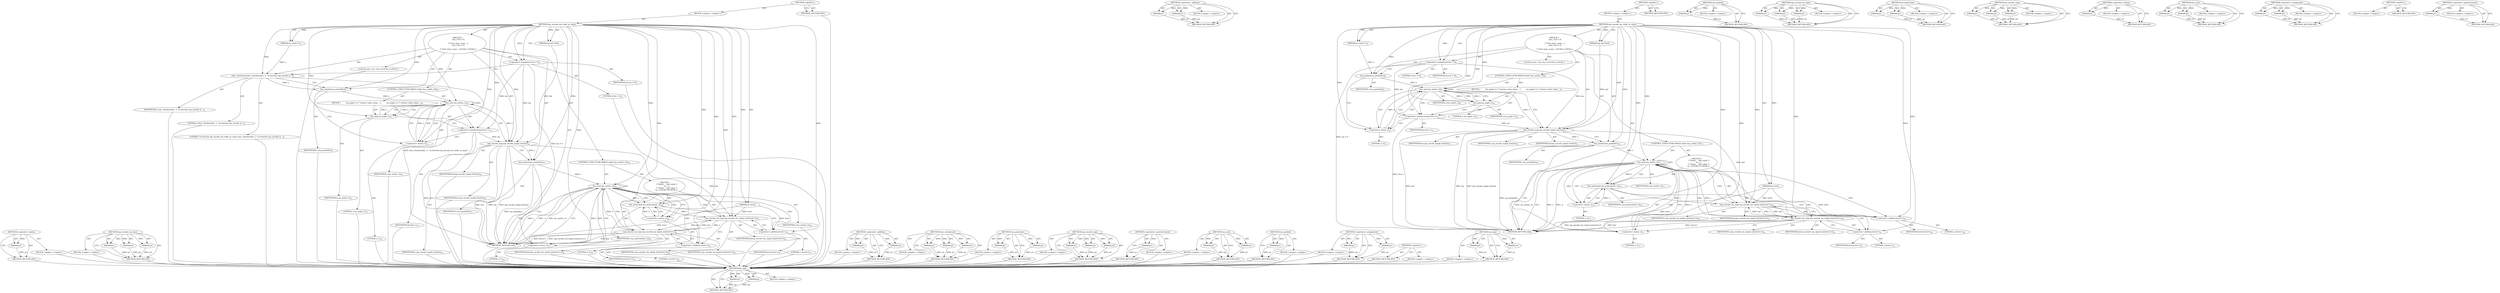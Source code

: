 digraph "lua_pop" {
vulnerable_99 [label=<(METHOD,lua_pop)>];
vulnerable_100 [label=<(PARAM,p1)>];
vulnerable_101 [label=<(PARAM,p2)>];
vulnerable_102 [label=<(BLOCK,&lt;empty&gt;,&lt;empty&gt;)>];
vulnerable_103 [label=<(METHOD_RETURN,ANY)>];
vulnerable_125 [label=<(METHOD,&lt;operator&gt;.addition)>];
vulnerable_126 [label=<(PARAM,p1)>];
vulnerable_127 [label=<(PARAM,p2)>];
vulnerable_128 [label=<(BLOCK,&lt;empty&gt;,&lt;empty&gt;)>];
vulnerable_129 [label=<(METHOD_RETURN,ANY)>];
vulnerable_6 [label=<(METHOD,&lt;global&gt;)<SUB>1</SUB>>];
vulnerable_7 [label=<(BLOCK,&lt;empty&gt;,&lt;empty&gt;)<SUB>1</SUB>>];
vulnerable_8 [label=<(METHOD,mp_encode_lua_table_as_map)<SUB>1</SUB>>];
vulnerable_9 [label=<(PARAM,lua_State *L)<SUB>1</SUB>>];
vulnerable_10 [label=<(PARAM,mp_buf *buf)<SUB>1</SUB>>];
vulnerable_11 [label=<(PARAM,int level)<SUB>1</SUB>>];
vulnerable_12 [label="<(BLOCK,{
    size_t len = 0;

    /* First step: count...,{
    size_t len = 0;

    /* First step: count...)<SUB>1</SUB>>"];
vulnerable_13 [label="<(LOCAL,size_t len: size_t)<SUB>2</SUB>>"];
vulnerable_14 [label=<(&lt;operator&gt;.assignment,len = 0)<SUB>2</SUB>>];
vulnerable_15 [label=<(IDENTIFIER,len,len = 0)<SUB>2</SUB>>];
vulnerable_16 [label=<(LITERAL,0,len = 0)<SUB>2</SUB>>];
vulnerable_17 [label=<(lua_pushnil,lua_pushnil(L))<SUB>8</SUB>>];
vulnerable_18 [label=<(IDENTIFIER,L,lua_pushnil(L))<SUB>8</SUB>>];
vulnerable_19 [label=<(CONTROL_STRUCTURE,WHILE,while (lua_next(L,-2)))<SUB>9</SUB>>];
vulnerable_20 [label=<(lua_next,lua_next(L,-2))<SUB>9</SUB>>];
vulnerable_21 [label=<(IDENTIFIER,L,lua_next(L,-2))<SUB>9</SUB>>];
vulnerable_22 [label=<(&lt;operator&gt;.minus,-2)<SUB>9</SUB>>];
vulnerable_23 [label=<(LITERAL,2,-2)<SUB>9</SUB>>];
vulnerable_24 [label=<(BLOCK,{
         lua_pop(L,1); /* remove value, keep ...,{
         lua_pop(L,1); /* remove value, keep ...)<SUB>9</SUB>>];
vulnerable_25 [label=<(lua_pop,lua_pop(L,1))<SUB>10</SUB>>];
vulnerable_26 [label=<(IDENTIFIER,L,lua_pop(L,1))<SUB>10</SUB>>];
vulnerable_27 [label=<(LITERAL,1,lua_pop(L,1))<SUB>10</SUB>>];
vulnerable_28 [label=<(&lt;operator&gt;.postIncrement,len++)<SUB>11</SUB>>];
vulnerable_29 [label=<(IDENTIFIER,len,len++)<SUB>11</SUB>>];
vulnerable_30 [label=<(mp_encode_map,mp_encode_map(L,buf,len))<SUB>15</SUB>>];
vulnerable_31 [label=<(IDENTIFIER,L,mp_encode_map(L,buf,len))<SUB>15</SUB>>];
vulnerable_32 [label=<(IDENTIFIER,buf,mp_encode_map(L,buf,len))<SUB>15</SUB>>];
vulnerable_33 [label=<(IDENTIFIER,len,mp_encode_map(L,buf,len))<SUB>15</SUB>>];
vulnerable_34 [label=<(lua_pushnil,lua_pushnil(L))<SUB>16</SUB>>];
vulnerable_35 [label=<(IDENTIFIER,L,lua_pushnil(L))<SUB>16</SUB>>];
vulnerable_36 [label=<(CONTROL_STRUCTURE,WHILE,while (lua_next(L,-2)))<SUB>17</SUB>>];
vulnerable_37 [label=<(lua_next,lua_next(L,-2))<SUB>17</SUB>>];
vulnerable_38 [label=<(IDENTIFIER,L,lua_next(L,-2))<SUB>17</SUB>>];
vulnerable_39 [label=<(&lt;operator&gt;.minus,-2)<SUB>17</SUB>>];
vulnerable_40 [label=<(LITERAL,2,-2)<SUB>17</SUB>>];
vulnerable_41 [label="<(BLOCK,{
        /* Stack: ... key value */
        lu...,{
        /* Stack: ... key value */
        lu...)<SUB>17</SUB>>"];
vulnerable_42 [label=<(lua_pushvalue,lua_pushvalue(L,-2))<SUB>19</SUB>>];
vulnerable_43 [label=<(IDENTIFIER,L,lua_pushvalue(L,-2))<SUB>19</SUB>>];
vulnerable_44 [label=<(&lt;operator&gt;.minus,-2)<SUB>19</SUB>>];
vulnerable_45 [label=<(LITERAL,2,-2)<SUB>19</SUB>>];
vulnerable_46 [label=<(mp_encode_lua_type,mp_encode_lua_type(L,buf,level+1))<SUB>20</SUB>>];
vulnerable_47 [label=<(IDENTIFIER,L,mp_encode_lua_type(L,buf,level+1))<SUB>20</SUB>>];
vulnerable_48 [label=<(IDENTIFIER,buf,mp_encode_lua_type(L,buf,level+1))<SUB>20</SUB>>];
vulnerable_49 [label=<(&lt;operator&gt;.addition,level+1)<SUB>20</SUB>>];
vulnerable_50 [label=<(IDENTIFIER,level,level+1)<SUB>20</SUB>>];
vulnerable_51 [label=<(LITERAL,1,level+1)<SUB>20</SUB>>];
vulnerable_52 [label=<(mp_encode_lua_type,mp_encode_lua_type(L,buf,level+1))<SUB>21</SUB>>];
vulnerable_53 [label=<(IDENTIFIER,L,mp_encode_lua_type(L,buf,level+1))<SUB>21</SUB>>];
vulnerable_54 [label=<(IDENTIFIER,buf,mp_encode_lua_type(L,buf,level+1))<SUB>21</SUB>>];
vulnerable_55 [label=<(&lt;operator&gt;.addition,level+1)<SUB>21</SUB>>];
vulnerable_56 [label=<(IDENTIFIER,level,level+1)<SUB>21</SUB>>];
vulnerable_57 [label=<(LITERAL,1,level+1)<SUB>21</SUB>>];
vulnerable_58 [label=<(METHOD_RETURN,void)<SUB>1</SUB>>];
vulnerable_60 [label=<(METHOD_RETURN,ANY)<SUB>1</SUB>>];
vulnerable_86 [label=<(METHOD,lua_pushnil)>];
vulnerable_87 [label=<(PARAM,p1)>];
vulnerable_88 [label=<(BLOCK,&lt;empty&gt;,&lt;empty&gt;)>];
vulnerable_89 [label=<(METHOD_RETURN,ANY)>];
vulnerable_119 [label=<(METHOD,mp_encode_lua_type)>];
vulnerable_120 [label=<(PARAM,p1)>];
vulnerable_121 [label=<(PARAM,p2)>];
vulnerable_122 [label=<(PARAM,p3)>];
vulnerable_123 [label=<(BLOCK,&lt;empty&gt;,&lt;empty&gt;)>];
vulnerable_124 [label=<(METHOD_RETURN,ANY)>];
vulnerable_114 [label=<(METHOD,lua_pushvalue)>];
vulnerable_115 [label=<(PARAM,p1)>];
vulnerable_116 [label=<(PARAM,p2)>];
vulnerable_117 [label=<(BLOCK,&lt;empty&gt;,&lt;empty&gt;)>];
vulnerable_118 [label=<(METHOD_RETURN,ANY)>];
vulnerable_108 [label=<(METHOD,mp_encode_map)>];
vulnerable_109 [label=<(PARAM,p1)>];
vulnerable_110 [label=<(PARAM,p2)>];
vulnerable_111 [label=<(PARAM,p3)>];
vulnerable_112 [label=<(BLOCK,&lt;empty&gt;,&lt;empty&gt;)>];
vulnerable_113 [label=<(METHOD_RETURN,ANY)>];
vulnerable_95 [label=<(METHOD,&lt;operator&gt;.minus)>];
vulnerable_96 [label=<(PARAM,p1)>];
vulnerable_97 [label=<(BLOCK,&lt;empty&gt;,&lt;empty&gt;)>];
vulnerable_98 [label=<(METHOD_RETURN,ANY)>];
vulnerable_90 [label=<(METHOD,lua_next)>];
vulnerable_91 [label=<(PARAM,p1)>];
vulnerable_92 [label=<(PARAM,p2)>];
vulnerable_93 [label=<(BLOCK,&lt;empty&gt;,&lt;empty&gt;)>];
vulnerable_94 [label=<(METHOD_RETURN,ANY)>];
vulnerable_81 [label=<(METHOD,&lt;operator&gt;.assignment)>];
vulnerable_82 [label=<(PARAM,p1)>];
vulnerable_83 [label=<(PARAM,p2)>];
vulnerable_84 [label=<(BLOCK,&lt;empty&gt;,&lt;empty&gt;)>];
vulnerable_85 [label=<(METHOD_RETURN,ANY)>];
vulnerable_75 [label=<(METHOD,&lt;global&gt;)<SUB>1</SUB>>];
vulnerable_76 [label=<(BLOCK,&lt;empty&gt;,&lt;empty&gt;)>];
vulnerable_77 [label=<(METHOD_RETURN,ANY)>];
vulnerable_104 [label=<(METHOD,&lt;operator&gt;.postIncrement)>];
vulnerable_105 [label=<(PARAM,p1)>];
vulnerable_106 [label=<(BLOCK,&lt;empty&gt;,&lt;empty&gt;)>];
vulnerable_107 [label=<(METHOD_RETURN,ANY)>];
fixed_107 [label=<(METHOD,&lt;operator&gt;.minus)>];
fixed_108 [label=<(PARAM,p1)>];
fixed_109 [label=<(BLOCK,&lt;empty&gt;,&lt;empty&gt;)>];
fixed_110 [label=<(METHOD_RETURN,ANY)>];
fixed_131 [label=<(METHOD,mp_encode_lua_type)>];
fixed_132 [label=<(PARAM,p1)>];
fixed_133 [label=<(PARAM,p2)>];
fixed_134 [label=<(PARAM,p3)>];
fixed_135 [label=<(BLOCK,&lt;empty&gt;,&lt;empty&gt;)>];
fixed_136 [label=<(METHOD_RETURN,ANY)>];
fixed_6 [label=<(METHOD,&lt;global&gt;)<SUB>1</SUB>>];
fixed_7 [label=<(BLOCK,&lt;empty&gt;,&lt;empty&gt;)<SUB>1</SUB>>];
fixed_8 [label=<(METHOD,mp_encode_lua_table_as_map)<SUB>1</SUB>>];
fixed_9 [label=<(PARAM,lua_State *L)<SUB>1</SUB>>];
fixed_10 [label=<(PARAM,mp_buf *buf)<SUB>1</SUB>>];
fixed_11 [label=<(PARAM,int level)<SUB>1</SUB>>];
fixed_12 [label="<(BLOCK,{
    size_t len = 0;

    /* First step: count...,{
    size_t len = 0;

    /* First step: count...)<SUB>1</SUB>>"];
fixed_13 [label="<(LOCAL,size_t len: size_t)<SUB>2</SUB>>"];
fixed_14 [label=<(&lt;operator&gt;.assignment,len = 0)<SUB>2</SUB>>];
fixed_15 [label=<(IDENTIFIER,len,len = 0)<SUB>2</SUB>>];
fixed_16 [label=<(LITERAL,0,len = 0)<SUB>2</SUB>>];
fixed_17 [label=<(luaL_checkstack,luaL_checkstack(L, 3, &quot;in function mp_encode_lu...)<SUB>8</SUB>>];
fixed_18 [label=<(IDENTIFIER,L,luaL_checkstack(L, 3, &quot;in function mp_encode_lu...)<SUB>8</SUB>>];
fixed_19 [label=<(LITERAL,3,luaL_checkstack(L, 3, &quot;in function mp_encode_lu...)<SUB>8</SUB>>];
fixed_20 [label=<(LITERAL,&quot;in function mp_encode_lua_table_as_map&quot;,luaL_checkstack(L, 3, &quot;in function mp_encode_lu...)<SUB>8</SUB>>];
fixed_21 [label=<(lua_pushnil,lua_pushnil(L))<SUB>9</SUB>>];
fixed_22 [label=<(IDENTIFIER,L,lua_pushnil(L))<SUB>9</SUB>>];
fixed_23 [label=<(CONTROL_STRUCTURE,WHILE,while (lua_next(L,-2)))<SUB>10</SUB>>];
fixed_24 [label=<(lua_next,lua_next(L,-2))<SUB>10</SUB>>];
fixed_25 [label=<(IDENTIFIER,L,lua_next(L,-2))<SUB>10</SUB>>];
fixed_26 [label=<(&lt;operator&gt;.minus,-2)<SUB>10</SUB>>];
fixed_27 [label=<(LITERAL,2,-2)<SUB>10</SUB>>];
fixed_28 [label=<(BLOCK,{
         lua_pop(L,1); /* remove value, keep ...,{
         lua_pop(L,1); /* remove value, keep ...)<SUB>10</SUB>>];
fixed_29 [label=<(lua_pop,lua_pop(L,1))<SUB>11</SUB>>];
fixed_30 [label=<(IDENTIFIER,L,lua_pop(L,1))<SUB>11</SUB>>];
fixed_31 [label=<(LITERAL,1,lua_pop(L,1))<SUB>11</SUB>>];
fixed_32 [label=<(&lt;operator&gt;.postIncrement,len++)<SUB>12</SUB>>];
fixed_33 [label=<(IDENTIFIER,len,len++)<SUB>12</SUB>>];
fixed_34 [label=<(mp_encode_map,mp_encode_map(L,buf,len))<SUB>16</SUB>>];
fixed_35 [label=<(IDENTIFIER,L,mp_encode_map(L,buf,len))<SUB>16</SUB>>];
fixed_36 [label=<(IDENTIFIER,buf,mp_encode_map(L,buf,len))<SUB>16</SUB>>];
fixed_37 [label=<(IDENTIFIER,len,mp_encode_map(L,buf,len))<SUB>16</SUB>>];
fixed_38 [label=<(lua_pushnil,lua_pushnil(L))<SUB>17</SUB>>];
fixed_39 [label=<(IDENTIFIER,L,lua_pushnil(L))<SUB>17</SUB>>];
fixed_40 [label=<(CONTROL_STRUCTURE,WHILE,while (lua_next(L,-2)))<SUB>18</SUB>>];
fixed_41 [label=<(lua_next,lua_next(L,-2))<SUB>18</SUB>>];
fixed_42 [label=<(IDENTIFIER,L,lua_next(L,-2))<SUB>18</SUB>>];
fixed_43 [label=<(&lt;operator&gt;.minus,-2)<SUB>18</SUB>>];
fixed_44 [label=<(LITERAL,2,-2)<SUB>18</SUB>>];
fixed_45 [label="<(BLOCK,{
        /* Stack: ... key value */
        lu...,{
        /* Stack: ... key value */
        lu...)<SUB>18</SUB>>"];
fixed_46 [label=<(lua_pushvalue,lua_pushvalue(L,-2))<SUB>20</SUB>>];
fixed_47 [label=<(IDENTIFIER,L,lua_pushvalue(L,-2))<SUB>20</SUB>>];
fixed_48 [label=<(&lt;operator&gt;.minus,-2)<SUB>20</SUB>>];
fixed_49 [label=<(LITERAL,2,-2)<SUB>20</SUB>>];
fixed_50 [label=<(mp_encode_lua_type,mp_encode_lua_type(L,buf,level+1))<SUB>21</SUB>>];
fixed_51 [label=<(IDENTIFIER,L,mp_encode_lua_type(L,buf,level+1))<SUB>21</SUB>>];
fixed_52 [label=<(IDENTIFIER,buf,mp_encode_lua_type(L,buf,level+1))<SUB>21</SUB>>];
fixed_53 [label=<(&lt;operator&gt;.addition,level+1)<SUB>21</SUB>>];
fixed_54 [label=<(IDENTIFIER,level,level+1)<SUB>21</SUB>>];
fixed_55 [label=<(LITERAL,1,level+1)<SUB>21</SUB>>];
fixed_56 [label=<(mp_encode_lua_type,mp_encode_lua_type(L,buf,level+1))<SUB>22</SUB>>];
fixed_57 [label=<(IDENTIFIER,L,mp_encode_lua_type(L,buf,level+1))<SUB>22</SUB>>];
fixed_58 [label=<(IDENTIFIER,buf,mp_encode_lua_type(L,buf,level+1))<SUB>22</SUB>>];
fixed_59 [label=<(&lt;operator&gt;.addition,level+1)<SUB>22</SUB>>];
fixed_60 [label=<(IDENTIFIER,level,level+1)<SUB>22</SUB>>];
fixed_61 [label=<(LITERAL,1,level+1)<SUB>22</SUB>>];
fixed_62 [label=<(METHOD_RETURN,void)<SUB>1</SUB>>];
fixed_64 [label=<(METHOD_RETURN,ANY)<SUB>1</SUB>>];
fixed_137 [label=<(METHOD,&lt;operator&gt;.addition)>];
fixed_138 [label=<(PARAM,p1)>];
fixed_139 [label=<(PARAM,p2)>];
fixed_140 [label=<(BLOCK,&lt;empty&gt;,&lt;empty&gt;)>];
fixed_141 [label=<(METHOD_RETURN,ANY)>];
fixed_92 [label=<(METHOD,luaL_checkstack)>];
fixed_93 [label=<(PARAM,p1)>];
fixed_94 [label=<(PARAM,p2)>];
fixed_95 [label=<(PARAM,p3)>];
fixed_96 [label=<(BLOCK,&lt;empty&gt;,&lt;empty&gt;)>];
fixed_97 [label=<(METHOD_RETURN,ANY)>];
fixed_126 [label=<(METHOD,lua_pushvalue)>];
fixed_127 [label=<(PARAM,p1)>];
fixed_128 [label=<(PARAM,p2)>];
fixed_129 [label=<(BLOCK,&lt;empty&gt;,&lt;empty&gt;)>];
fixed_130 [label=<(METHOD_RETURN,ANY)>];
fixed_120 [label=<(METHOD,mp_encode_map)>];
fixed_121 [label=<(PARAM,p1)>];
fixed_122 [label=<(PARAM,p2)>];
fixed_123 [label=<(PARAM,p3)>];
fixed_124 [label=<(BLOCK,&lt;empty&gt;,&lt;empty&gt;)>];
fixed_125 [label=<(METHOD_RETURN,ANY)>];
fixed_116 [label=<(METHOD,&lt;operator&gt;.postIncrement)>];
fixed_117 [label=<(PARAM,p1)>];
fixed_118 [label=<(BLOCK,&lt;empty&gt;,&lt;empty&gt;)>];
fixed_119 [label=<(METHOD_RETURN,ANY)>];
fixed_102 [label=<(METHOD,lua_next)>];
fixed_103 [label=<(PARAM,p1)>];
fixed_104 [label=<(PARAM,p2)>];
fixed_105 [label=<(BLOCK,&lt;empty&gt;,&lt;empty&gt;)>];
fixed_106 [label=<(METHOD_RETURN,ANY)>];
fixed_98 [label=<(METHOD,lua_pushnil)>];
fixed_99 [label=<(PARAM,p1)>];
fixed_100 [label=<(BLOCK,&lt;empty&gt;,&lt;empty&gt;)>];
fixed_101 [label=<(METHOD_RETURN,ANY)>];
fixed_87 [label=<(METHOD,&lt;operator&gt;.assignment)>];
fixed_88 [label=<(PARAM,p1)>];
fixed_89 [label=<(PARAM,p2)>];
fixed_90 [label=<(BLOCK,&lt;empty&gt;,&lt;empty&gt;)>];
fixed_91 [label=<(METHOD_RETURN,ANY)>];
fixed_81 [label=<(METHOD,&lt;global&gt;)<SUB>1</SUB>>];
fixed_82 [label=<(BLOCK,&lt;empty&gt;,&lt;empty&gt;)>];
fixed_83 [label=<(METHOD_RETURN,ANY)>];
fixed_111 [label=<(METHOD,lua_pop)>];
fixed_112 [label=<(PARAM,p1)>];
fixed_113 [label=<(PARAM,p2)>];
fixed_114 [label=<(BLOCK,&lt;empty&gt;,&lt;empty&gt;)>];
fixed_115 [label=<(METHOD_RETURN,ANY)>];
vulnerable_99 -> vulnerable_100  [key=0, label="AST: "];
vulnerable_99 -> vulnerable_100  [key=1, label="DDG: "];
vulnerable_99 -> vulnerable_102  [key=0, label="AST: "];
vulnerable_99 -> vulnerable_101  [key=0, label="AST: "];
vulnerable_99 -> vulnerable_101  [key=1, label="DDG: "];
vulnerable_99 -> vulnerable_103  [key=0, label="AST: "];
vulnerable_99 -> vulnerable_103  [key=1, label="CFG: "];
vulnerable_100 -> vulnerable_103  [key=0, label="DDG: p1"];
vulnerable_101 -> vulnerable_103  [key=0, label="DDG: p2"];
vulnerable_125 -> vulnerable_126  [key=0, label="AST: "];
vulnerable_125 -> vulnerable_126  [key=1, label="DDG: "];
vulnerable_125 -> vulnerable_128  [key=0, label="AST: "];
vulnerable_125 -> vulnerable_127  [key=0, label="AST: "];
vulnerable_125 -> vulnerable_127  [key=1, label="DDG: "];
vulnerable_125 -> vulnerable_129  [key=0, label="AST: "];
vulnerable_125 -> vulnerable_129  [key=1, label="CFG: "];
vulnerable_126 -> vulnerable_129  [key=0, label="DDG: p1"];
vulnerable_127 -> vulnerable_129  [key=0, label="DDG: p2"];
vulnerable_6 -> vulnerable_7  [key=0, label="AST: "];
vulnerable_6 -> vulnerable_60  [key=0, label="AST: "];
vulnerable_6 -> vulnerable_60  [key=1, label="CFG: "];
vulnerable_7 -> vulnerable_8  [key=0, label="AST: "];
vulnerable_8 -> vulnerable_9  [key=0, label="AST: "];
vulnerable_8 -> vulnerable_9  [key=1, label="DDG: "];
vulnerable_8 -> vulnerable_10  [key=0, label="AST: "];
vulnerable_8 -> vulnerable_10  [key=1, label="DDG: "];
vulnerable_8 -> vulnerable_11  [key=0, label="AST: "];
vulnerable_8 -> vulnerable_11  [key=1, label="DDG: "];
vulnerable_8 -> vulnerable_12  [key=0, label="AST: "];
vulnerable_8 -> vulnerable_58  [key=0, label="AST: "];
vulnerable_8 -> vulnerable_14  [key=0, label="CFG: "];
vulnerable_8 -> vulnerable_14  [key=1, label="DDG: "];
vulnerable_8 -> vulnerable_17  [key=0, label="DDG: "];
vulnerable_8 -> vulnerable_30  [key=0, label="DDG: "];
vulnerable_8 -> vulnerable_34  [key=0, label="DDG: "];
vulnerable_8 -> vulnerable_20  [key=0, label="DDG: "];
vulnerable_8 -> vulnerable_37  [key=0, label="DDG: "];
vulnerable_8 -> vulnerable_22  [key=0, label="DDG: "];
vulnerable_8 -> vulnerable_25  [key=0, label="DDG: "];
vulnerable_8 -> vulnerable_28  [key=0, label="DDG: "];
vulnerable_8 -> vulnerable_39  [key=0, label="DDG: "];
vulnerable_8 -> vulnerable_42  [key=0, label="DDG: "];
vulnerable_8 -> vulnerable_46  [key=0, label="DDG: "];
vulnerable_8 -> vulnerable_52  [key=0, label="DDG: "];
vulnerable_8 -> vulnerable_44  [key=0, label="DDG: "];
vulnerable_8 -> vulnerable_49  [key=0, label="DDG: "];
vulnerable_8 -> vulnerable_55  [key=0, label="DDG: "];
vulnerable_9 -> vulnerable_17  [key=0, label="DDG: L"];
vulnerable_10 -> vulnerable_30  [key=0, label="DDG: buf"];
vulnerable_11 -> vulnerable_58  [key=0, label="DDG: level"];
vulnerable_11 -> vulnerable_46  [key=0, label="DDG: level"];
vulnerable_11 -> vulnerable_49  [key=0, label="DDG: level"];
vulnerable_12 -> vulnerable_13  [key=0, label="AST: "];
vulnerable_12 -> vulnerable_14  [key=0, label="AST: "];
vulnerable_12 -> vulnerable_17  [key=0, label="AST: "];
vulnerable_12 -> vulnerable_19  [key=0, label="AST: "];
vulnerable_12 -> vulnerable_30  [key=0, label="AST: "];
vulnerable_12 -> vulnerable_34  [key=0, label="AST: "];
vulnerable_12 -> vulnerable_36  [key=0, label="AST: "];
vulnerable_14 -> vulnerable_15  [key=0, label="AST: "];
vulnerable_14 -> vulnerable_16  [key=0, label="AST: "];
vulnerable_14 -> vulnerable_17  [key=0, label="CFG: "];
vulnerable_14 -> vulnerable_58  [key=0, label="DDG: len = 0"];
vulnerable_14 -> vulnerable_30  [key=0, label="DDG: len"];
vulnerable_14 -> vulnerable_28  [key=0, label="DDG: len"];
vulnerable_17 -> vulnerable_18  [key=0, label="AST: "];
vulnerable_17 -> vulnerable_22  [key=0, label="CFG: "];
vulnerable_17 -> vulnerable_20  [key=0, label="DDG: L"];
vulnerable_19 -> vulnerable_20  [key=0, label="AST: "];
vulnerable_19 -> vulnerable_24  [key=0, label="AST: "];
vulnerable_20 -> vulnerable_21  [key=0, label="AST: "];
vulnerable_20 -> vulnerable_22  [key=0, label="AST: "];
vulnerable_20 -> vulnerable_22  [key=1, label="CDG: "];
vulnerable_20 -> vulnerable_25  [key=0, label="CFG: "];
vulnerable_20 -> vulnerable_25  [key=1, label="DDG: L"];
vulnerable_20 -> vulnerable_25  [key=2, label="CDG: "];
vulnerable_20 -> vulnerable_30  [key=0, label="CFG: "];
vulnerable_20 -> vulnerable_30  [key=1, label="DDG: L"];
vulnerable_20 -> vulnerable_28  [key=0, label="CDG: "];
vulnerable_20 -> vulnerable_20  [key=0, label="CDG: "];
vulnerable_22 -> vulnerable_23  [key=0, label="AST: "];
vulnerable_22 -> vulnerable_20  [key=0, label="CFG: "];
vulnerable_22 -> vulnerable_20  [key=1, label="DDG: 2"];
vulnerable_24 -> vulnerable_25  [key=0, label="AST: "];
vulnerable_24 -> vulnerable_28  [key=0, label="AST: "];
vulnerable_25 -> vulnerable_26  [key=0, label="AST: "];
vulnerable_25 -> vulnerable_27  [key=0, label="AST: "];
vulnerable_25 -> vulnerable_28  [key=0, label="CFG: "];
vulnerable_25 -> vulnerable_20  [key=0, label="DDG: L"];
vulnerable_28 -> vulnerable_29  [key=0, label="AST: "];
vulnerable_28 -> vulnerable_22  [key=0, label="CFG: "];
vulnerable_28 -> vulnerable_58  [key=0, label="DDG: len++"];
vulnerable_28 -> vulnerable_30  [key=0, label="DDG: len"];
vulnerable_30 -> vulnerable_31  [key=0, label="AST: "];
vulnerable_30 -> vulnerable_32  [key=0, label="AST: "];
vulnerable_30 -> vulnerable_33  [key=0, label="AST: "];
vulnerable_30 -> vulnerable_34  [key=0, label="CFG: "];
vulnerable_30 -> vulnerable_34  [key=1, label="DDG: L"];
vulnerable_30 -> vulnerable_58  [key=0, label="DDG: buf"];
vulnerable_30 -> vulnerable_58  [key=1, label="DDG: len"];
vulnerable_30 -> vulnerable_58  [key=2, label="DDG: mp_encode_map(L,buf,len)"];
vulnerable_30 -> vulnerable_46  [key=0, label="DDG: buf"];
vulnerable_34 -> vulnerable_35  [key=0, label="AST: "];
vulnerable_34 -> vulnerable_39  [key=0, label="CFG: "];
vulnerable_34 -> vulnerable_58  [key=0, label="DDG: lua_pushnil(L)"];
vulnerable_34 -> vulnerable_37  [key=0, label="DDG: L"];
vulnerable_36 -> vulnerable_37  [key=0, label="AST: "];
vulnerable_36 -> vulnerable_41  [key=0, label="AST: "];
vulnerable_37 -> vulnerable_38  [key=0, label="AST: "];
vulnerable_37 -> vulnerable_39  [key=0, label="AST: "];
vulnerable_37 -> vulnerable_39  [key=1, label="CDG: "];
vulnerable_37 -> vulnerable_58  [key=0, label="CFG: "];
vulnerable_37 -> vulnerable_58  [key=1, label="DDG: L"];
vulnerable_37 -> vulnerable_58  [key=2, label="DDG: -2"];
vulnerable_37 -> vulnerable_58  [key=3, label="DDG: lua_next(L,-2)"];
vulnerable_37 -> vulnerable_44  [key=0, label="CFG: "];
vulnerable_37 -> vulnerable_44  [key=1, label="CDG: "];
vulnerable_37 -> vulnerable_42  [key=0, label="DDG: L"];
vulnerable_37 -> vulnerable_42  [key=1, label="CDG: "];
vulnerable_37 -> vulnerable_49  [key=0, label="CDG: "];
vulnerable_37 -> vulnerable_52  [key=0, label="CDG: "];
vulnerable_37 -> vulnerable_37  [key=0, label="CDG: "];
vulnerable_37 -> vulnerable_46  [key=0, label="CDG: "];
vulnerable_37 -> vulnerable_55  [key=0, label="CDG: "];
vulnerable_39 -> vulnerable_40  [key=0, label="AST: "];
vulnerable_39 -> vulnerable_37  [key=0, label="CFG: "];
vulnerable_39 -> vulnerable_37  [key=1, label="DDG: 2"];
vulnerable_41 -> vulnerable_42  [key=0, label="AST: "];
vulnerable_41 -> vulnerable_46  [key=0, label="AST: "];
vulnerable_41 -> vulnerable_52  [key=0, label="AST: "];
vulnerable_42 -> vulnerable_43  [key=0, label="AST: "];
vulnerable_42 -> vulnerable_44  [key=0, label="AST: "];
vulnerable_42 -> vulnerable_49  [key=0, label="CFG: "];
vulnerable_42 -> vulnerable_46  [key=0, label="DDG: L"];
vulnerable_44 -> vulnerable_45  [key=0, label="AST: "];
vulnerable_44 -> vulnerable_42  [key=0, label="CFG: "];
vulnerable_44 -> vulnerable_42  [key=1, label="DDG: 2"];
vulnerable_46 -> vulnerable_47  [key=0, label="AST: "];
vulnerable_46 -> vulnerable_48  [key=0, label="AST: "];
vulnerable_46 -> vulnerable_49  [key=0, label="AST: "];
vulnerable_46 -> vulnerable_55  [key=0, label="CFG: "];
vulnerable_46 -> vulnerable_52  [key=0, label="DDG: L"];
vulnerable_46 -> vulnerable_52  [key=1, label="DDG: buf"];
vulnerable_49 -> vulnerable_50  [key=0, label="AST: "];
vulnerable_49 -> vulnerable_51  [key=0, label="AST: "];
vulnerable_49 -> vulnerable_46  [key=0, label="CFG: "];
vulnerable_52 -> vulnerable_53  [key=0, label="AST: "];
vulnerable_52 -> vulnerable_54  [key=0, label="AST: "];
vulnerable_52 -> vulnerable_55  [key=0, label="AST: "];
vulnerable_52 -> vulnerable_39  [key=0, label="CFG: "];
vulnerable_52 -> vulnerable_58  [key=0, label="DDG: buf"];
vulnerable_52 -> vulnerable_58  [key=1, label="DDG: level+1"];
vulnerable_52 -> vulnerable_58  [key=2, label="DDG: mp_encode_lua_type(L,buf,level+1)"];
vulnerable_52 -> vulnerable_37  [key=0, label="DDG: L"];
vulnerable_52 -> vulnerable_46  [key=0, label="DDG: buf"];
vulnerable_55 -> vulnerable_56  [key=0, label="AST: "];
vulnerable_55 -> vulnerable_57  [key=0, label="AST: "];
vulnerable_55 -> vulnerable_52  [key=0, label="CFG: "];
vulnerable_86 -> vulnerable_87  [key=0, label="AST: "];
vulnerable_86 -> vulnerable_87  [key=1, label="DDG: "];
vulnerable_86 -> vulnerable_88  [key=0, label="AST: "];
vulnerable_86 -> vulnerable_89  [key=0, label="AST: "];
vulnerable_86 -> vulnerable_89  [key=1, label="CFG: "];
vulnerable_87 -> vulnerable_89  [key=0, label="DDG: p1"];
vulnerable_119 -> vulnerable_120  [key=0, label="AST: "];
vulnerable_119 -> vulnerable_120  [key=1, label="DDG: "];
vulnerable_119 -> vulnerable_123  [key=0, label="AST: "];
vulnerable_119 -> vulnerable_121  [key=0, label="AST: "];
vulnerable_119 -> vulnerable_121  [key=1, label="DDG: "];
vulnerable_119 -> vulnerable_124  [key=0, label="AST: "];
vulnerable_119 -> vulnerable_124  [key=1, label="CFG: "];
vulnerable_119 -> vulnerable_122  [key=0, label="AST: "];
vulnerable_119 -> vulnerable_122  [key=1, label="DDG: "];
vulnerable_120 -> vulnerable_124  [key=0, label="DDG: p1"];
vulnerable_121 -> vulnerable_124  [key=0, label="DDG: p2"];
vulnerable_122 -> vulnerable_124  [key=0, label="DDG: p3"];
vulnerable_114 -> vulnerable_115  [key=0, label="AST: "];
vulnerable_114 -> vulnerable_115  [key=1, label="DDG: "];
vulnerable_114 -> vulnerable_117  [key=0, label="AST: "];
vulnerable_114 -> vulnerable_116  [key=0, label="AST: "];
vulnerable_114 -> vulnerable_116  [key=1, label="DDG: "];
vulnerable_114 -> vulnerable_118  [key=0, label="AST: "];
vulnerable_114 -> vulnerable_118  [key=1, label="CFG: "];
vulnerable_115 -> vulnerable_118  [key=0, label="DDG: p1"];
vulnerable_116 -> vulnerable_118  [key=0, label="DDG: p2"];
vulnerable_108 -> vulnerable_109  [key=0, label="AST: "];
vulnerable_108 -> vulnerable_109  [key=1, label="DDG: "];
vulnerable_108 -> vulnerable_112  [key=0, label="AST: "];
vulnerable_108 -> vulnerable_110  [key=0, label="AST: "];
vulnerable_108 -> vulnerable_110  [key=1, label="DDG: "];
vulnerable_108 -> vulnerable_113  [key=0, label="AST: "];
vulnerable_108 -> vulnerable_113  [key=1, label="CFG: "];
vulnerable_108 -> vulnerable_111  [key=0, label="AST: "];
vulnerable_108 -> vulnerable_111  [key=1, label="DDG: "];
vulnerable_109 -> vulnerable_113  [key=0, label="DDG: p1"];
vulnerable_110 -> vulnerable_113  [key=0, label="DDG: p2"];
vulnerable_111 -> vulnerable_113  [key=0, label="DDG: p3"];
vulnerable_95 -> vulnerable_96  [key=0, label="AST: "];
vulnerable_95 -> vulnerable_96  [key=1, label="DDG: "];
vulnerable_95 -> vulnerable_97  [key=0, label="AST: "];
vulnerable_95 -> vulnerable_98  [key=0, label="AST: "];
vulnerable_95 -> vulnerable_98  [key=1, label="CFG: "];
vulnerable_96 -> vulnerable_98  [key=0, label="DDG: p1"];
vulnerable_90 -> vulnerable_91  [key=0, label="AST: "];
vulnerable_90 -> vulnerable_91  [key=1, label="DDG: "];
vulnerable_90 -> vulnerable_93  [key=0, label="AST: "];
vulnerable_90 -> vulnerable_92  [key=0, label="AST: "];
vulnerable_90 -> vulnerable_92  [key=1, label="DDG: "];
vulnerable_90 -> vulnerable_94  [key=0, label="AST: "];
vulnerable_90 -> vulnerable_94  [key=1, label="CFG: "];
vulnerable_91 -> vulnerable_94  [key=0, label="DDG: p1"];
vulnerable_92 -> vulnerable_94  [key=0, label="DDG: p2"];
vulnerable_81 -> vulnerable_82  [key=0, label="AST: "];
vulnerable_81 -> vulnerable_82  [key=1, label="DDG: "];
vulnerable_81 -> vulnerable_84  [key=0, label="AST: "];
vulnerable_81 -> vulnerable_83  [key=0, label="AST: "];
vulnerable_81 -> vulnerable_83  [key=1, label="DDG: "];
vulnerable_81 -> vulnerable_85  [key=0, label="AST: "];
vulnerable_81 -> vulnerable_85  [key=1, label="CFG: "];
vulnerable_82 -> vulnerable_85  [key=0, label="DDG: p1"];
vulnerable_83 -> vulnerable_85  [key=0, label="DDG: p2"];
vulnerable_75 -> vulnerable_76  [key=0, label="AST: "];
vulnerable_75 -> vulnerable_77  [key=0, label="AST: "];
vulnerable_75 -> vulnerable_77  [key=1, label="CFG: "];
vulnerable_104 -> vulnerable_105  [key=0, label="AST: "];
vulnerable_104 -> vulnerable_105  [key=1, label="DDG: "];
vulnerable_104 -> vulnerable_106  [key=0, label="AST: "];
vulnerable_104 -> vulnerable_107  [key=0, label="AST: "];
vulnerable_104 -> vulnerable_107  [key=1, label="CFG: "];
vulnerable_105 -> vulnerable_107  [key=0, label="DDG: p1"];
fixed_107 -> fixed_108  [key=0, label="AST: "];
fixed_107 -> fixed_108  [key=1, label="DDG: "];
fixed_107 -> fixed_109  [key=0, label="AST: "];
fixed_107 -> fixed_110  [key=0, label="AST: "];
fixed_107 -> fixed_110  [key=1, label="CFG: "];
fixed_108 -> fixed_110  [key=0, label="DDG: p1"];
fixed_109 -> vulnerable_99  [key=0];
fixed_110 -> vulnerable_99  [key=0];
fixed_131 -> fixed_132  [key=0, label="AST: "];
fixed_131 -> fixed_132  [key=1, label="DDG: "];
fixed_131 -> fixed_135  [key=0, label="AST: "];
fixed_131 -> fixed_133  [key=0, label="AST: "];
fixed_131 -> fixed_133  [key=1, label="DDG: "];
fixed_131 -> fixed_136  [key=0, label="AST: "];
fixed_131 -> fixed_136  [key=1, label="CFG: "];
fixed_131 -> fixed_134  [key=0, label="AST: "];
fixed_131 -> fixed_134  [key=1, label="DDG: "];
fixed_132 -> fixed_136  [key=0, label="DDG: p1"];
fixed_133 -> fixed_136  [key=0, label="DDG: p2"];
fixed_134 -> fixed_136  [key=0, label="DDG: p3"];
fixed_135 -> vulnerable_99  [key=0];
fixed_136 -> vulnerable_99  [key=0];
fixed_6 -> fixed_7  [key=0, label="AST: "];
fixed_6 -> fixed_64  [key=0, label="AST: "];
fixed_6 -> fixed_64  [key=1, label="CFG: "];
fixed_7 -> fixed_8  [key=0, label="AST: "];
fixed_8 -> fixed_9  [key=0, label="AST: "];
fixed_8 -> fixed_9  [key=1, label="DDG: "];
fixed_8 -> fixed_10  [key=0, label="AST: "];
fixed_8 -> fixed_10  [key=1, label="DDG: "];
fixed_8 -> fixed_11  [key=0, label="AST: "];
fixed_8 -> fixed_11  [key=1, label="DDG: "];
fixed_8 -> fixed_12  [key=0, label="AST: "];
fixed_8 -> fixed_62  [key=0, label="AST: "];
fixed_8 -> fixed_14  [key=0, label="CFG: "];
fixed_8 -> fixed_14  [key=1, label="DDG: "];
fixed_8 -> fixed_17  [key=0, label="DDG: "];
fixed_8 -> fixed_21  [key=0, label="DDG: "];
fixed_8 -> fixed_34  [key=0, label="DDG: "];
fixed_8 -> fixed_38  [key=0, label="DDG: "];
fixed_8 -> fixed_24  [key=0, label="DDG: "];
fixed_8 -> fixed_41  [key=0, label="DDG: "];
fixed_8 -> fixed_26  [key=0, label="DDG: "];
fixed_8 -> fixed_29  [key=0, label="DDG: "];
fixed_8 -> fixed_32  [key=0, label="DDG: "];
fixed_8 -> fixed_43  [key=0, label="DDG: "];
fixed_8 -> fixed_46  [key=0, label="DDG: "];
fixed_8 -> fixed_50  [key=0, label="DDG: "];
fixed_8 -> fixed_56  [key=0, label="DDG: "];
fixed_8 -> fixed_48  [key=0, label="DDG: "];
fixed_8 -> fixed_53  [key=0, label="DDG: "];
fixed_8 -> fixed_59  [key=0, label="DDG: "];
fixed_9 -> fixed_17  [key=0, label="DDG: L"];
fixed_10 -> fixed_34  [key=0, label="DDG: buf"];
fixed_11 -> fixed_62  [key=0, label="DDG: level"];
fixed_11 -> fixed_50  [key=0, label="DDG: level"];
fixed_11 -> fixed_53  [key=0, label="DDG: level"];
fixed_12 -> fixed_13  [key=0, label="AST: "];
fixed_12 -> fixed_14  [key=0, label="AST: "];
fixed_12 -> fixed_17  [key=0, label="AST: "];
fixed_12 -> fixed_21  [key=0, label="AST: "];
fixed_12 -> fixed_23  [key=0, label="AST: "];
fixed_12 -> fixed_34  [key=0, label="AST: "];
fixed_12 -> fixed_38  [key=0, label="AST: "];
fixed_12 -> fixed_40  [key=0, label="AST: "];
fixed_13 -> vulnerable_99  [key=0];
fixed_14 -> fixed_15  [key=0, label="AST: "];
fixed_14 -> fixed_16  [key=0, label="AST: "];
fixed_14 -> fixed_17  [key=0, label="CFG: "];
fixed_14 -> fixed_62  [key=0, label="DDG: len = 0"];
fixed_14 -> fixed_34  [key=0, label="DDG: len"];
fixed_14 -> fixed_32  [key=0, label="DDG: len"];
fixed_15 -> vulnerable_99  [key=0];
fixed_16 -> vulnerable_99  [key=0];
fixed_17 -> fixed_18  [key=0, label="AST: "];
fixed_17 -> fixed_19  [key=0, label="AST: "];
fixed_17 -> fixed_20  [key=0, label="AST: "];
fixed_17 -> fixed_21  [key=0, label="CFG: "];
fixed_17 -> fixed_21  [key=1, label="DDG: L"];
fixed_17 -> fixed_62  [key=0, label="DDG: luaL_checkstack(L, 3, &quot;in function mp_encode_lua_table_as_map&quot;)"];
fixed_18 -> vulnerable_99  [key=0];
fixed_19 -> vulnerable_99  [key=0];
fixed_20 -> vulnerable_99  [key=0];
fixed_21 -> fixed_22  [key=0, label="AST: "];
fixed_21 -> fixed_26  [key=0, label="CFG: "];
fixed_21 -> fixed_24  [key=0, label="DDG: L"];
fixed_22 -> vulnerable_99  [key=0];
fixed_23 -> fixed_24  [key=0, label="AST: "];
fixed_23 -> fixed_28  [key=0, label="AST: "];
fixed_24 -> fixed_25  [key=0, label="AST: "];
fixed_24 -> fixed_26  [key=0, label="AST: "];
fixed_24 -> fixed_26  [key=1, label="CDG: "];
fixed_24 -> fixed_29  [key=0, label="CFG: "];
fixed_24 -> fixed_29  [key=1, label="DDG: L"];
fixed_24 -> fixed_29  [key=2, label="CDG: "];
fixed_24 -> fixed_34  [key=0, label="CFG: "];
fixed_24 -> fixed_34  [key=1, label="DDG: L"];
fixed_24 -> fixed_24  [key=0, label="CDG: "];
fixed_24 -> fixed_32  [key=0, label="CDG: "];
fixed_25 -> vulnerable_99  [key=0];
fixed_26 -> fixed_27  [key=0, label="AST: "];
fixed_26 -> fixed_24  [key=0, label="CFG: "];
fixed_26 -> fixed_24  [key=1, label="DDG: 2"];
fixed_27 -> vulnerable_99  [key=0];
fixed_28 -> fixed_29  [key=0, label="AST: "];
fixed_28 -> fixed_32  [key=0, label="AST: "];
fixed_29 -> fixed_30  [key=0, label="AST: "];
fixed_29 -> fixed_31  [key=0, label="AST: "];
fixed_29 -> fixed_32  [key=0, label="CFG: "];
fixed_29 -> fixed_24  [key=0, label="DDG: L"];
fixed_30 -> vulnerable_99  [key=0];
fixed_31 -> vulnerable_99  [key=0];
fixed_32 -> fixed_33  [key=0, label="AST: "];
fixed_32 -> fixed_26  [key=0, label="CFG: "];
fixed_32 -> fixed_62  [key=0, label="DDG: len++"];
fixed_32 -> fixed_34  [key=0, label="DDG: len"];
fixed_33 -> vulnerable_99  [key=0];
fixed_34 -> fixed_35  [key=0, label="AST: "];
fixed_34 -> fixed_36  [key=0, label="AST: "];
fixed_34 -> fixed_37  [key=0, label="AST: "];
fixed_34 -> fixed_38  [key=0, label="CFG: "];
fixed_34 -> fixed_38  [key=1, label="DDG: L"];
fixed_34 -> fixed_62  [key=0, label="DDG: buf"];
fixed_34 -> fixed_62  [key=1, label="DDG: len"];
fixed_34 -> fixed_62  [key=2, label="DDG: mp_encode_map(L,buf,len)"];
fixed_34 -> fixed_50  [key=0, label="DDG: buf"];
fixed_35 -> vulnerable_99  [key=0];
fixed_36 -> vulnerable_99  [key=0];
fixed_37 -> vulnerable_99  [key=0];
fixed_38 -> fixed_39  [key=0, label="AST: "];
fixed_38 -> fixed_43  [key=0, label="CFG: "];
fixed_38 -> fixed_62  [key=0, label="DDG: lua_pushnil(L)"];
fixed_38 -> fixed_41  [key=0, label="DDG: L"];
fixed_39 -> vulnerable_99  [key=0];
fixed_40 -> fixed_41  [key=0, label="AST: "];
fixed_40 -> fixed_45  [key=0, label="AST: "];
fixed_41 -> fixed_42  [key=0, label="AST: "];
fixed_41 -> fixed_43  [key=0, label="AST: "];
fixed_41 -> fixed_43  [key=1, label="CDG: "];
fixed_41 -> fixed_62  [key=0, label="CFG: "];
fixed_41 -> fixed_62  [key=1, label="DDG: L"];
fixed_41 -> fixed_62  [key=2, label="DDG: -2"];
fixed_41 -> fixed_62  [key=3, label="DDG: lua_next(L,-2)"];
fixed_41 -> fixed_48  [key=0, label="CFG: "];
fixed_41 -> fixed_48  [key=1, label="CDG: "];
fixed_41 -> fixed_46  [key=0, label="DDG: L"];
fixed_41 -> fixed_46  [key=1, label="CDG: "];
fixed_41 -> fixed_53  [key=0, label="CDG: "];
fixed_41 -> fixed_56  [key=0, label="CDG: "];
fixed_41 -> fixed_41  [key=0, label="CDG: "];
fixed_41 -> fixed_50  [key=0, label="CDG: "];
fixed_41 -> fixed_59  [key=0, label="CDG: "];
fixed_42 -> vulnerable_99  [key=0];
fixed_43 -> fixed_44  [key=0, label="AST: "];
fixed_43 -> fixed_41  [key=0, label="CFG: "];
fixed_43 -> fixed_41  [key=1, label="DDG: 2"];
fixed_44 -> vulnerable_99  [key=0];
fixed_45 -> fixed_46  [key=0, label="AST: "];
fixed_45 -> fixed_50  [key=0, label="AST: "];
fixed_45 -> fixed_56  [key=0, label="AST: "];
fixed_46 -> fixed_47  [key=0, label="AST: "];
fixed_46 -> fixed_48  [key=0, label="AST: "];
fixed_46 -> fixed_53  [key=0, label="CFG: "];
fixed_46 -> fixed_50  [key=0, label="DDG: L"];
fixed_47 -> vulnerable_99  [key=0];
fixed_48 -> fixed_49  [key=0, label="AST: "];
fixed_48 -> fixed_46  [key=0, label="CFG: "];
fixed_48 -> fixed_46  [key=1, label="DDG: 2"];
fixed_49 -> vulnerable_99  [key=0];
fixed_50 -> fixed_51  [key=0, label="AST: "];
fixed_50 -> fixed_52  [key=0, label="AST: "];
fixed_50 -> fixed_53  [key=0, label="AST: "];
fixed_50 -> fixed_59  [key=0, label="CFG: "];
fixed_50 -> fixed_56  [key=0, label="DDG: L"];
fixed_50 -> fixed_56  [key=1, label="DDG: buf"];
fixed_51 -> vulnerable_99  [key=0];
fixed_52 -> vulnerable_99  [key=0];
fixed_53 -> fixed_54  [key=0, label="AST: "];
fixed_53 -> fixed_55  [key=0, label="AST: "];
fixed_53 -> fixed_50  [key=0, label="CFG: "];
fixed_54 -> vulnerable_99  [key=0];
fixed_55 -> vulnerable_99  [key=0];
fixed_56 -> fixed_57  [key=0, label="AST: "];
fixed_56 -> fixed_58  [key=0, label="AST: "];
fixed_56 -> fixed_59  [key=0, label="AST: "];
fixed_56 -> fixed_43  [key=0, label="CFG: "];
fixed_56 -> fixed_62  [key=0, label="DDG: buf"];
fixed_56 -> fixed_62  [key=1, label="DDG: level+1"];
fixed_56 -> fixed_62  [key=2, label="DDG: mp_encode_lua_type(L,buf,level+1)"];
fixed_56 -> fixed_41  [key=0, label="DDG: L"];
fixed_56 -> fixed_50  [key=0, label="DDG: buf"];
fixed_57 -> vulnerable_99  [key=0];
fixed_58 -> vulnerable_99  [key=0];
fixed_59 -> fixed_60  [key=0, label="AST: "];
fixed_59 -> fixed_61  [key=0, label="AST: "];
fixed_59 -> fixed_56  [key=0, label="CFG: "];
fixed_60 -> vulnerable_99  [key=0];
fixed_61 -> vulnerable_99  [key=0];
fixed_62 -> vulnerable_99  [key=0];
fixed_64 -> vulnerable_99  [key=0];
fixed_137 -> fixed_138  [key=0, label="AST: "];
fixed_137 -> fixed_138  [key=1, label="DDG: "];
fixed_137 -> fixed_140  [key=0, label="AST: "];
fixed_137 -> fixed_139  [key=0, label="AST: "];
fixed_137 -> fixed_139  [key=1, label="DDG: "];
fixed_137 -> fixed_141  [key=0, label="AST: "];
fixed_137 -> fixed_141  [key=1, label="CFG: "];
fixed_138 -> fixed_141  [key=0, label="DDG: p1"];
fixed_139 -> fixed_141  [key=0, label="DDG: p2"];
fixed_140 -> vulnerable_99  [key=0];
fixed_141 -> vulnerable_99  [key=0];
fixed_92 -> fixed_93  [key=0, label="AST: "];
fixed_92 -> fixed_93  [key=1, label="DDG: "];
fixed_92 -> fixed_96  [key=0, label="AST: "];
fixed_92 -> fixed_94  [key=0, label="AST: "];
fixed_92 -> fixed_94  [key=1, label="DDG: "];
fixed_92 -> fixed_97  [key=0, label="AST: "];
fixed_92 -> fixed_97  [key=1, label="CFG: "];
fixed_92 -> fixed_95  [key=0, label="AST: "];
fixed_92 -> fixed_95  [key=1, label="DDG: "];
fixed_93 -> fixed_97  [key=0, label="DDG: p1"];
fixed_94 -> fixed_97  [key=0, label="DDG: p2"];
fixed_95 -> fixed_97  [key=0, label="DDG: p3"];
fixed_96 -> vulnerable_99  [key=0];
fixed_97 -> vulnerable_99  [key=0];
fixed_126 -> fixed_127  [key=0, label="AST: "];
fixed_126 -> fixed_127  [key=1, label="DDG: "];
fixed_126 -> fixed_129  [key=0, label="AST: "];
fixed_126 -> fixed_128  [key=0, label="AST: "];
fixed_126 -> fixed_128  [key=1, label="DDG: "];
fixed_126 -> fixed_130  [key=0, label="AST: "];
fixed_126 -> fixed_130  [key=1, label="CFG: "];
fixed_127 -> fixed_130  [key=0, label="DDG: p1"];
fixed_128 -> fixed_130  [key=0, label="DDG: p2"];
fixed_129 -> vulnerable_99  [key=0];
fixed_130 -> vulnerable_99  [key=0];
fixed_120 -> fixed_121  [key=0, label="AST: "];
fixed_120 -> fixed_121  [key=1, label="DDG: "];
fixed_120 -> fixed_124  [key=0, label="AST: "];
fixed_120 -> fixed_122  [key=0, label="AST: "];
fixed_120 -> fixed_122  [key=1, label="DDG: "];
fixed_120 -> fixed_125  [key=0, label="AST: "];
fixed_120 -> fixed_125  [key=1, label="CFG: "];
fixed_120 -> fixed_123  [key=0, label="AST: "];
fixed_120 -> fixed_123  [key=1, label="DDG: "];
fixed_121 -> fixed_125  [key=0, label="DDG: p1"];
fixed_122 -> fixed_125  [key=0, label="DDG: p2"];
fixed_123 -> fixed_125  [key=0, label="DDG: p3"];
fixed_124 -> vulnerable_99  [key=0];
fixed_125 -> vulnerable_99  [key=0];
fixed_116 -> fixed_117  [key=0, label="AST: "];
fixed_116 -> fixed_117  [key=1, label="DDG: "];
fixed_116 -> fixed_118  [key=0, label="AST: "];
fixed_116 -> fixed_119  [key=0, label="AST: "];
fixed_116 -> fixed_119  [key=1, label="CFG: "];
fixed_117 -> fixed_119  [key=0, label="DDG: p1"];
fixed_118 -> vulnerable_99  [key=0];
fixed_119 -> vulnerable_99  [key=0];
fixed_102 -> fixed_103  [key=0, label="AST: "];
fixed_102 -> fixed_103  [key=1, label="DDG: "];
fixed_102 -> fixed_105  [key=0, label="AST: "];
fixed_102 -> fixed_104  [key=0, label="AST: "];
fixed_102 -> fixed_104  [key=1, label="DDG: "];
fixed_102 -> fixed_106  [key=0, label="AST: "];
fixed_102 -> fixed_106  [key=1, label="CFG: "];
fixed_103 -> fixed_106  [key=0, label="DDG: p1"];
fixed_104 -> fixed_106  [key=0, label="DDG: p2"];
fixed_105 -> vulnerable_99  [key=0];
fixed_106 -> vulnerable_99  [key=0];
fixed_98 -> fixed_99  [key=0, label="AST: "];
fixed_98 -> fixed_99  [key=1, label="DDG: "];
fixed_98 -> fixed_100  [key=0, label="AST: "];
fixed_98 -> fixed_101  [key=0, label="AST: "];
fixed_98 -> fixed_101  [key=1, label="CFG: "];
fixed_99 -> fixed_101  [key=0, label="DDG: p1"];
fixed_100 -> vulnerable_99  [key=0];
fixed_101 -> vulnerable_99  [key=0];
fixed_87 -> fixed_88  [key=0, label="AST: "];
fixed_87 -> fixed_88  [key=1, label="DDG: "];
fixed_87 -> fixed_90  [key=0, label="AST: "];
fixed_87 -> fixed_89  [key=0, label="AST: "];
fixed_87 -> fixed_89  [key=1, label="DDG: "];
fixed_87 -> fixed_91  [key=0, label="AST: "];
fixed_87 -> fixed_91  [key=1, label="CFG: "];
fixed_88 -> fixed_91  [key=0, label="DDG: p1"];
fixed_89 -> fixed_91  [key=0, label="DDG: p2"];
fixed_90 -> vulnerable_99  [key=0];
fixed_91 -> vulnerable_99  [key=0];
fixed_81 -> fixed_82  [key=0, label="AST: "];
fixed_81 -> fixed_83  [key=0, label="AST: "];
fixed_81 -> fixed_83  [key=1, label="CFG: "];
fixed_82 -> vulnerable_99  [key=0];
fixed_83 -> vulnerable_99  [key=0];
fixed_111 -> fixed_112  [key=0, label="AST: "];
fixed_111 -> fixed_112  [key=1, label="DDG: "];
fixed_111 -> fixed_114  [key=0, label="AST: "];
fixed_111 -> fixed_113  [key=0, label="AST: "];
fixed_111 -> fixed_113  [key=1, label="DDG: "];
fixed_111 -> fixed_115  [key=0, label="AST: "];
fixed_111 -> fixed_115  [key=1, label="CFG: "];
fixed_112 -> fixed_115  [key=0, label="DDG: p1"];
fixed_113 -> fixed_115  [key=0, label="DDG: p2"];
fixed_114 -> vulnerable_99  [key=0];
fixed_115 -> vulnerable_99  [key=0];
}
